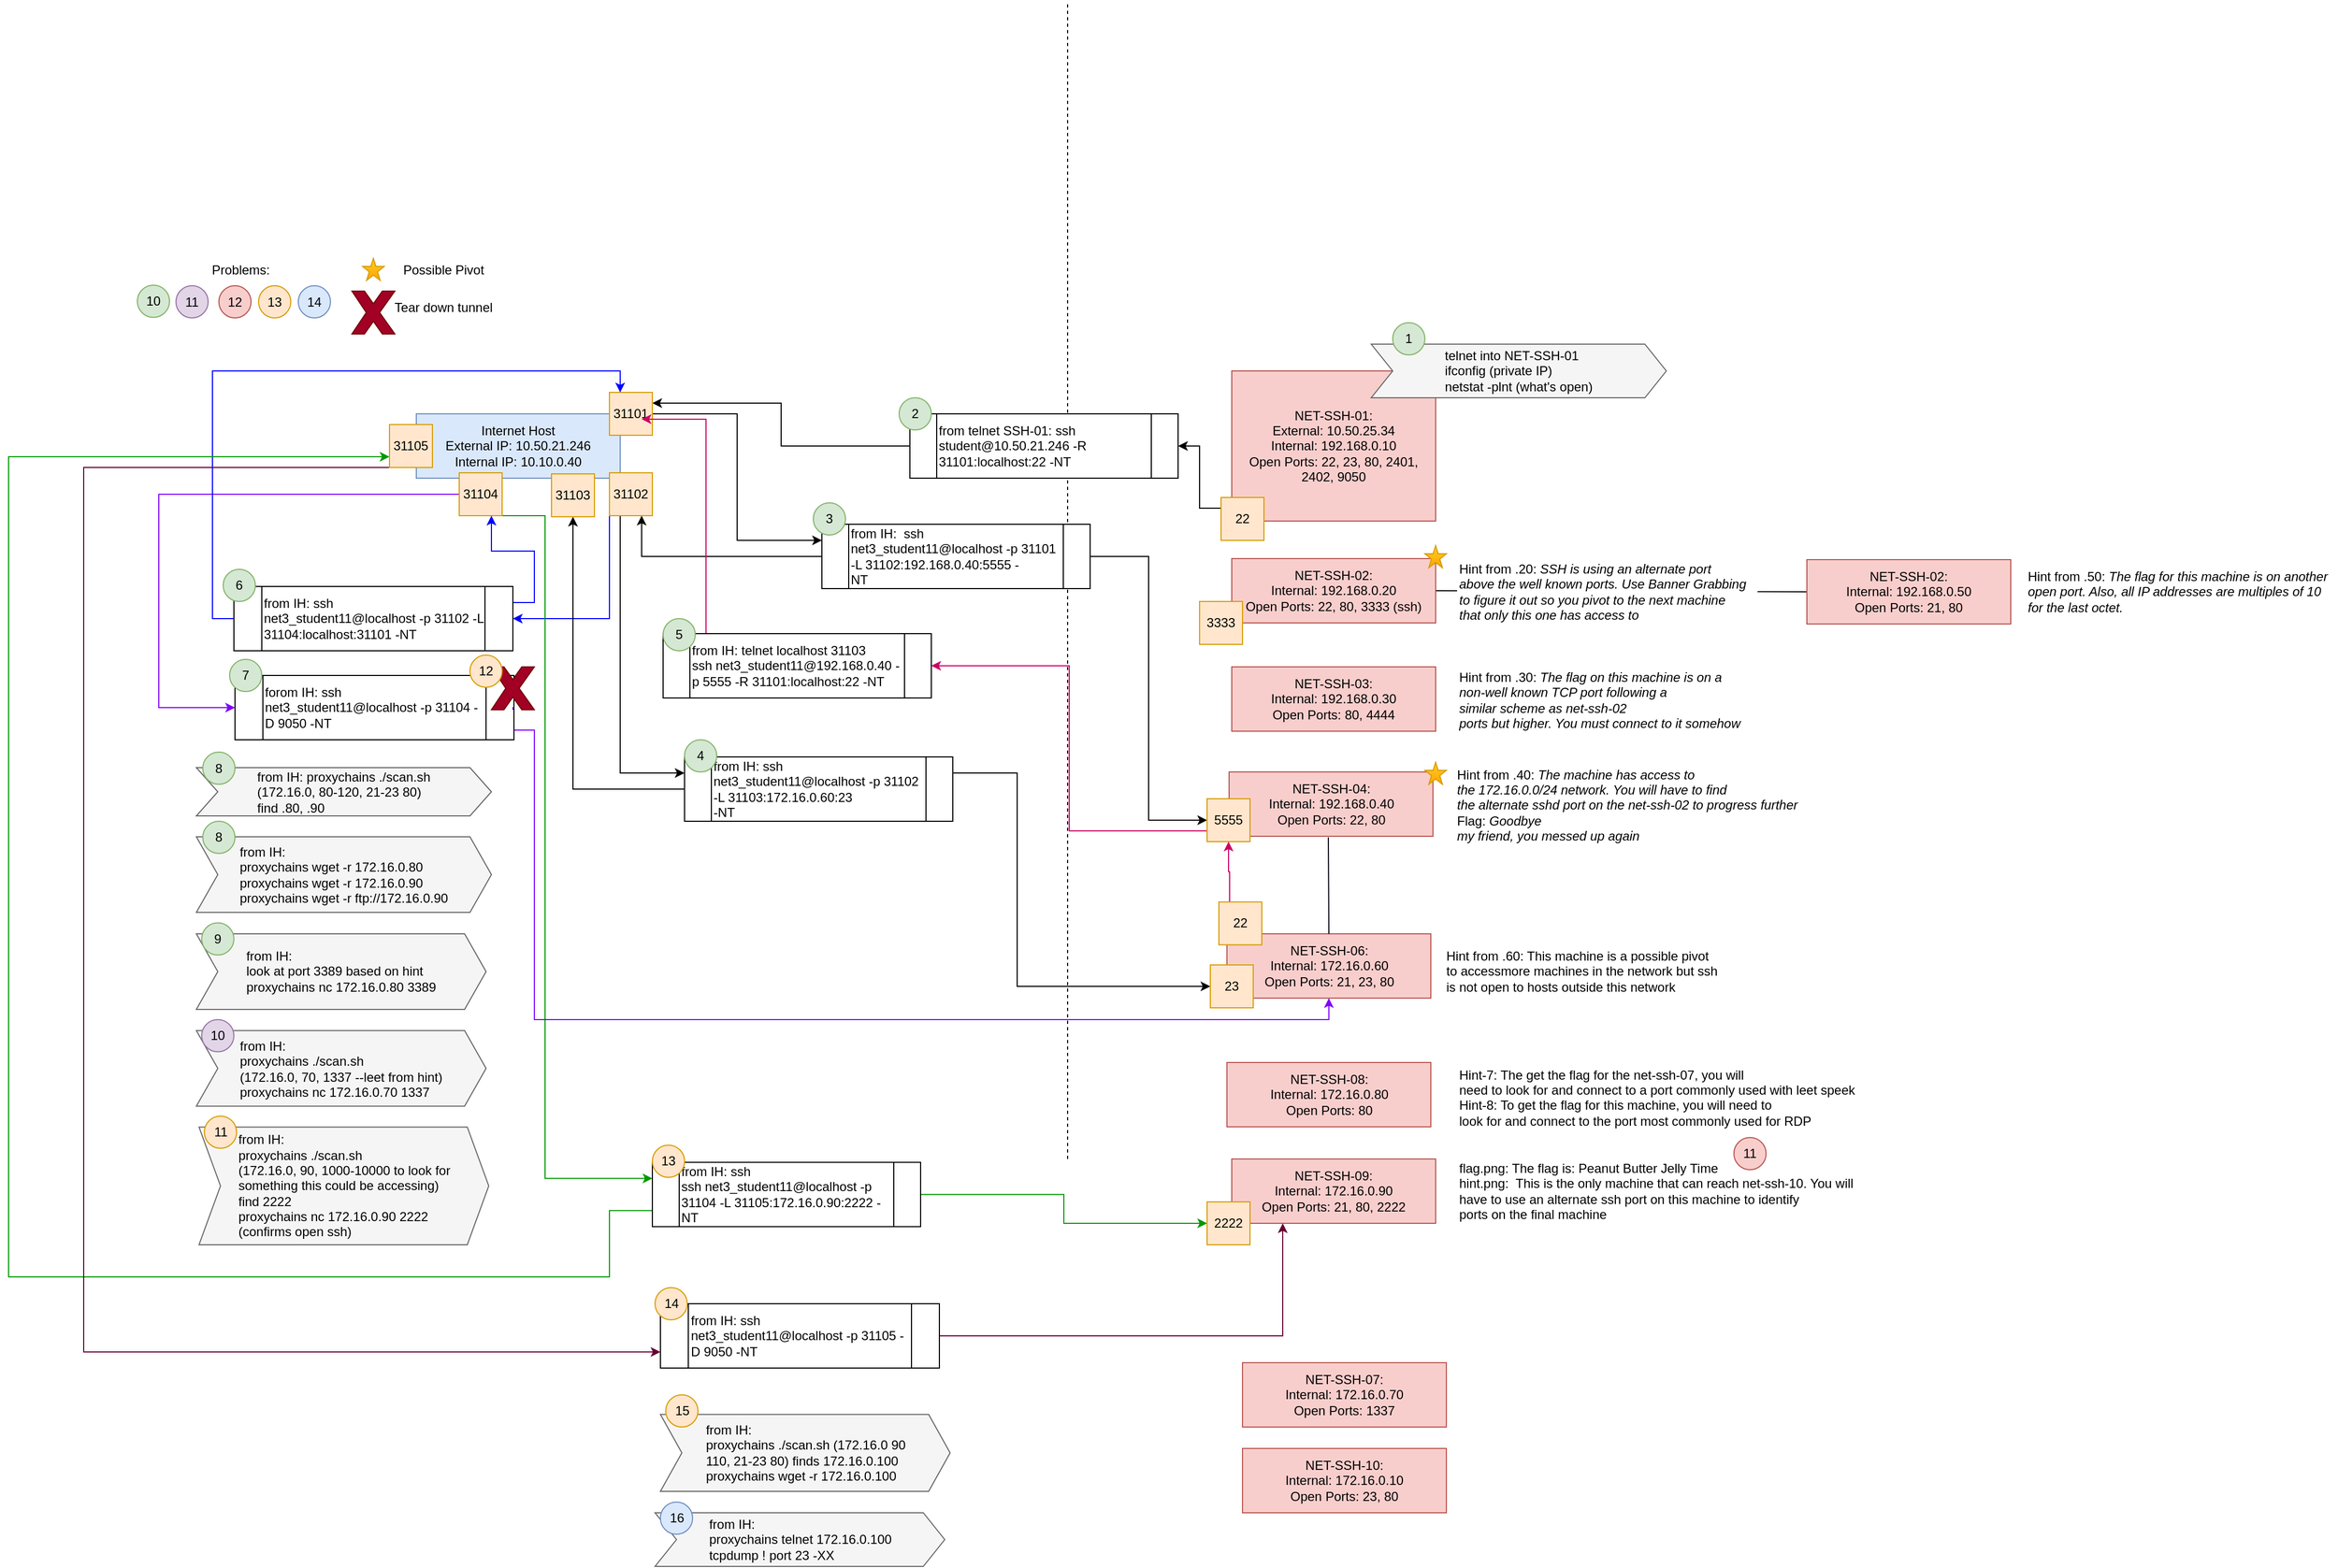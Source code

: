<mxfile version="16.5.6" type="github">
  <diagram id="JSSCa7bkJR9PmikTlj4o" name="Page-1">
    <mxGraphModel dx="2347" dy="1815" grid="1" gridSize="10" guides="1" tooltips="1" connect="1" arrows="1" fold="1" page="1" pageScale="1" pageWidth="850" pageHeight="1100" math="0" shadow="0">
      <root>
        <mxCell id="0" />
        <mxCell id="1" parent="0" />
        <mxCell id="V4ygMix9neK_rHeA2cn2-54" value="" style="endArrow=none;dashed=1;html=1;rounded=0;fontColor=#000000;startArrow=none;" parent="1" edge="1">
          <mxGeometry width="50" height="50" relative="1" as="geometry">
            <mxPoint x="487" y="890" as="sourcePoint" />
            <mxPoint x="487" y="-190" as="targetPoint" />
          </mxGeometry>
        </mxCell>
        <mxCell id="V4ygMix9neK_rHeA2cn2-47" value="" style="endArrow=none;html=1;rounded=0;fontColor=#99FF99;exitX=1;exitY=0.5;exitDx=0;exitDy=0;entryX=0;entryY=0.5;entryDx=0;entryDy=0;" parent="1" source="duze3X__lLn2EJtRwXXi-15" target="V4ygMix9neK_rHeA2cn2-45" edge="1">
          <mxGeometry width="50" height="50" relative="1" as="geometry">
            <mxPoint x="820" y="520" as="sourcePoint" />
            <mxPoint x="1170" y="360" as="targetPoint" />
          </mxGeometry>
        </mxCell>
        <mxCell id="2QfLTyrHY2M2lkCo5Ux--1" value="Internet Host&lt;br&gt;External IP: 10.50.21.246&lt;br&gt;Internal IP: 10.10.0.40" style="rounded=0;whiteSpace=wrap;html=1;fillColor=#dae8fc;strokeColor=#6c8ebf;" parent="1" vertex="1">
          <mxGeometry x="-120" y="195" width="190" height="60" as="geometry" />
        </mxCell>
        <mxCell id="2QfLTyrHY2M2lkCo5Ux--8" value="NET-SSH-01:&lt;br&gt;External: 10.50.25.34&lt;br&gt;Internal:&amp;nbsp;192.168.0.10&lt;br&gt;Open Ports: 22, 23, 80, 2401, 2402, 9050" style="rounded=0;whiteSpace=wrap;html=1;fillColor=#f8cecc;strokeColor=#b85450;" parent="1" vertex="1">
          <mxGeometry x="640" y="155" width="190" height="140" as="geometry" />
        </mxCell>
        <mxCell id="duze3X__lLn2EJtRwXXi-10" style="edgeStyle=orthogonalEdgeStyle;rounded=0;orthogonalLoop=1;jettySize=auto;html=1;exitX=0;exitY=0.5;exitDx=0;exitDy=0;entryX=1;entryY=0.25;entryDx=0;entryDy=0;" parent="1" source="duze3X__lLn2EJtRwXXi-2" target="duze3X__lLn2EJtRwXXi-9" edge="1">
          <mxGeometry relative="1" as="geometry" />
        </mxCell>
        <mxCell id="duze3X__lLn2EJtRwXXi-2" value="from telnet SSH-01: ssh student@10.50.21.246 -R 31101:localhost:22 -NT" style="shape=process;whiteSpace=wrap;html=1;backgroundOutline=1;align=left;" parent="1" vertex="1">
          <mxGeometry x="340" y="195" width="250" height="60" as="geometry" />
        </mxCell>
        <mxCell id="duze3X__lLn2EJtRwXXi-6" style="edgeStyle=orthogonalEdgeStyle;rounded=0;orthogonalLoop=1;jettySize=auto;html=1;exitX=0;exitY=0.25;exitDx=0;exitDy=0;entryX=1;entryY=0.5;entryDx=0;entryDy=0;" parent="1" source="duze3X__lLn2EJtRwXXi-5" target="duze3X__lLn2EJtRwXXi-2" edge="1">
          <mxGeometry relative="1" as="geometry" />
        </mxCell>
        <mxCell id="duze3X__lLn2EJtRwXXi-5" value="22" style="whiteSpace=wrap;html=1;aspect=fixed;fillColor=#ffe6cc;strokeColor=#d79b00;" parent="1" vertex="1">
          <mxGeometry x="630" y="273" width="40" height="40" as="geometry" />
        </mxCell>
        <mxCell id="V4ygMix9neK_rHeA2cn2-27" style="edgeStyle=orthogonalEdgeStyle;rounded=0;orthogonalLoop=1;jettySize=auto;html=1;exitX=1;exitY=0.5;exitDx=0;exitDy=0;entryX=0;entryY=0.25;entryDx=0;entryDy=0;" parent="1" source="duze3X__lLn2EJtRwXXi-9" target="V4ygMix9neK_rHeA2cn2-17" edge="1">
          <mxGeometry relative="1" as="geometry" />
        </mxCell>
        <mxCell id="duze3X__lLn2EJtRwXXi-9" value="31101" style="whiteSpace=wrap;html=1;aspect=fixed;fillColor=#ffe6cc;strokeColor=#d79b00;" parent="1" vertex="1">
          <mxGeometry x="60" y="175" width="40" height="40" as="geometry" />
        </mxCell>
        <mxCell id="duze3X__lLn2EJtRwXXi-15" value="NET-SSH-02:&lt;br&gt;Internal:&amp;nbsp;192.168.0.20&lt;br&gt;Open Ports: 22, 80, 3333 (ssh)" style="rounded=0;whiteSpace=wrap;html=1;fillColor=#f8cecc;strokeColor=#b85450;" parent="1" vertex="1">
          <mxGeometry x="640" y="330" width="190" height="60" as="geometry" />
        </mxCell>
        <mxCell id="duze3X__lLn2EJtRwXXi-16" value="NET-SSH-03:&lt;br&gt;Internal:&amp;nbsp;192.168.0.30&lt;br&gt;Open Ports: 80, 4444" style="rounded=0;whiteSpace=wrap;html=1;fillColor=#f8cecc;strokeColor=#b85450;" parent="1" vertex="1">
          <mxGeometry x="640" y="431" width="190" height="60" as="geometry" />
        </mxCell>
        <mxCell id="duze3X__lLn2EJtRwXXi-17" value="NET-SSH-04:&lt;br&gt;Internal:&amp;nbsp;192.168.0.40&lt;br&gt;Open Ports: 22, 80" style="rounded=0;whiteSpace=wrap;html=1;fillColor=#f8cecc;strokeColor=#b85450;" parent="1" vertex="1">
          <mxGeometry x="637.5" y="529" width="190" height="60" as="geometry" />
        </mxCell>
        <mxCell id="mYg_Y59IcBYT0eOCHOQk-1" value="&lt;div style=&quot;text-align: left&quot;&gt;&lt;span style=&quot;color: rgb(0 , 0 , 0)&quot;&gt;telnet into NET-SSH-01&amp;nbsp;&lt;/span&gt;&lt;/div&gt;&lt;div style=&quot;text-align: left&quot;&gt;&lt;span style=&quot;color: rgb(0 , 0 , 0)&quot;&gt;ifconfig (private IP)&lt;/span&gt;&lt;/div&gt;&lt;div style=&quot;text-align: left&quot;&gt;&lt;span style=&quot;color: rgb(0 , 0 , 0)&quot;&gt;netstat -plnt (what&#39;s open)&lt;/span&gt;&lt;/div&gt;" style="shape=step;perimeter=stepPerimeter;whiteSpace=wrap;html=1;fixedSize=1;align=center;fillColor=#f5f5f5;fontColor=#333333;strokeColor=#666666;" parent="1" vertex="1">
          <mxGeometry x="770" y="130" width="275" height="50" as="geometry" />
        </mxCell>
        <mxCell id="duze3X__lLn2EJtRwXXi-3" value="1" style="ellipse;whiteSpace=wrap;html=1;aspect=fixed;fillColor=#d5e8d4;strokeColor=#82b366;" parent="1" vertex="1">
          <mxGeometry x="790" y="110" width="30" height="30" as="geometry" />
        </mxCell>
        <mxCell id="duze3X__lLn2EJtRwXXi-19" value="2" style="ellipse;whiteSpace=wrap;html=1;aspect=fixed;fillColor=#d5e8d4;strokeColor=#82b366;" parent="1" vertex="1">
          <mxGeometry x="330" y="180" width="30" height="30" as="geometry" />
        </mxCell>
        <mxCell id="duze3X__lLn2EJtRwXXi-23" value="Problems:" style="text;html=1;align=center;verticalAlign=middle;resizable=0;points=[];autosize=1;strokeColor=none;fillColor=none;" parent="1" vertex="1">
          <mxGeometry x="-319" y="51" width="70" height="20" as="geometry" />
        </mxCell>
        <mxCell id="duze3X__lLn2EJtRwXXi-24" value="Hint from .20:&amp;nbsp;&lt;i&gt;&lt;span style=&quot;font-size: 9pt ; line-height: 107%&quot;&gt;SSH is using an alternate port &lt;br&gt;above the well known ports. Use Banner Grabbing &lt;br&gt;to figure it out so you pivot to the next machine &lt;br&gt;that only this one has access to&lt;/span&gt;&lt;/i&gt;" style="text;html=1;align=left;verticalAlign=middle;resizable=0;points=[];autosize=1;strokeColor=none;fillColor=#FFFFFF;" parent="1" vertex="1">
          <mxGeometry x="850" y="331" width="280" height="60" as="geometry" />
        </mxCell>
        <mxCell id="duze3X__lLn2EJtRwXXi-25" value="Hint from .30: &lt;i&gt;The flag on this machine is on a &lt;br&gt;non-well known TCP port following a &lt;br&gt;similar scheme as net-ssh-02 &lt;br&gt;ports but higher. You must connect to it somehow&amp;nbsp;&lt;/i&gt;&amp;nbsp;" style="text;html=1;align=left;verticalAlign=middle;resizable=0;points=[];autosize=1;strokeColor=none;fillColor=none;" parent="1" vertex="1">
          <mxGeometry x="850" y="432" width="280" height="60" as="geometry" />
        </mxCell>
        <mxCell id="duze3X__lLn2EJtRwXXi-27" value="&lt;div&gt;Hint from .40: &lt;i&gt;The machine has access to&amp;nbsp;&lt;/i&gt;&lt;/div&gt;&lt;div&gt;&lt;i&gt;the 172.16.0.0/24 network. You will have to find&amp;nbsp;&lt;/i&gt;&lt;/div&gt;&lt;div&gt;&lt;i&gt;the alternate sshd port on the net-ssh-02 to progress further&lt;/i&gt;&lt;/div&gt;&lt;div&gt;Flag: &lt;i&gt;Goodbye&lt;/i&gt;&lt;/div&gt;&lt;div&gt;&lt;i&gt;my friend, you messed up again&lt;/i&gt;&lt;/div&gt;" style="text;html=1;align=left;verticalAlign=middle;resizable=0;points=[];autosize=1;strokeColor=none;fillColor=none;" parent="1" vertex="1">
          <mxGeometry x="847.5" y="520" width="330" height="80" as="geometry" />
        </mxCell>
        <mxCell id="V4ygMix9neK_rHeA2cn2-22" style="edgeStyle=orthogonalEdgeStyle;rounded=0;orthogonalLoop=1;jettySize=auto;html=1;exitX=1;exitY=0.5;exitDx=0;exitDy=0;entryX=0;entryY=0.5;entryDx=0;entryDy=0;" parent="1" source="V4ygMix9neK_rHeA2cn2-17" target="WIV3rkEMDpp98gtpgbOe-2" edge="1">
          <mxGeometry relative="1" as="geometry" />
        </mxCell>
        <mxCell id="V4ygMix9neK_rHeA2cn2-28" style="edgeStyle=orthogonalEdgeStyle;rounded=0;orthogonalLoop=1;jettySize=auto;html=1;exitX=0;exitY=0.5;exitDx=0;exitDy=0;entryX=0.75;entryY=1;entryDx=0;entryDy=0;" parent="1" source="V4ygMix9neK_rHeA2cn2-17" target="V4ygMix9neK_rHeA2cn2-29" edge="1">
          <mxGeometry relative="1" as="geometry">
            <mxPoint x="40" y="280" as="targetPoint" />
          </mxGeometry>
        </mxCell>
        <mxCell id="V4ygMix9neK_rHeA2cn2-17" value="from IH:&amp;nbsp;&lt;span&gt;&amp;nbsp;ssh net3_student11@localhost -p 31101 -L 31102:192.168.0.40:5555 -&lt;/span&gt;&lt;div&gt;NT&lt;/div&gt;" style="shape=process;whiteSpace=wrap;html=1;backgroundOutline=1;align=left;" parent="1" vertex="1">
          <mxGeometry x="258" y="298" width="250" height="60" as="geometry" />
        </mxCell>
        <mxCell id="V4ygMix9neK_rHeA2cn2-21" value="3333" style="whiteSpace=wrap;html=1;aspect=fixed;fillColor=#ffe6cc;strokeColor=#d79b00;" parent="1" vertex="1">
          <mxGeometry x="610" y="370" width="40" height="40" as="geometry" />
        </mxCell>
        <mxCell id="WIV3rkEMDpp98gtpgbOe-25" style="edgeStyle=orthogonalEdgeStyle;rounded=0;orthogonalLoop=1;jettySize=auto;html=1;exitX=0.25;exitY=1;exitDx=0;exitDy=0;entryX=0;entryY=0.25;entryDx=0;entryDy=0;" parent="1" source="V4ygMix9neK_rHeA2cn2-29" target="WIV3rkEMDpp98gtpgbOe-23" edge="1">
          <mxGeometry relative="1" as="geometry" />
        </mxCell>
        <mxCell id="rbnCeYtW4sFdPo3E8ZL8-12" style="edgeStyle=orthogonalEdgeStyle;rounded=0;orthogonalLoop=1;jettySize=auto;html=1;exitX=0;exitY=1;exitDx=0;exitDy=0;entryX=1;entryY=0.5;entryDx=0;entryDy=0;strokeColor=#0000FF;" edge="1" parent="1" source="V4ygMix9neK_rHeA2cn2-29" target="WIV3rkEMDpp98gtpgbOe-40">
          <mxGeometry relative="1" as="geometry" />
        </mxCell>
        <mxCell id="V4ygMix9neK_rHeA2cn2-29" value="31102" style="whiteSpace=wrap;html=1;aspect=fixed;fillColor=#ffe6cc;strokeColor=#d79b00;" parent="1" vertex="1">
          <mxGeometry x="60" y="250" width="40" height="40" as="geometry" />
        </mxCell>
        <mxCell id="V4ygMix9neK_rHeA2cn2-40" value="10" style="ellipse;whiteSpace=wrap;html=1;aspect=fixed;fillColor=#d5e8d4;strokeColor=#82b366;" parent="1" vertex="1">
          <mxGeometry x="-380" y="75" width="30" height="30" as="geometry" />
        </mxCell>
        <mxCell id="V4ygMix9neK_rHeA2cn2-45" value="NET-SSH-02:&lt;br&gt;Internal:&amp;nbsp;192.168.0.50&lt;br&gt;Open Ports: 21, 80" style="rounded=0;whiteSpace=wrap;html=1;fillColor=#f8cecc;strokeColor=#b85450;" parent="1" vertex="1">
          <mxGeometry x="1176" y="331" width="190" height="60" as="geometry" />
        </mxCell>
        <mxCell id="V4ygMix9neK_rHeA2cn2-46" value="Hint from .50: &lt;i&gt;The flag for this machine is on another&lt;br&gt;open port. Also, all IP addresses are multiples of 10&lt;br&gt;for the last octet.&lt;br&gt;&lt;/i&gt;" style="text;html=1;align=left;verticalAlign=middle;resizable=0;points=[];autosize=1;strokeColor=none;fillColor=none;" parent="1" vertex="1">
          <mxGeometry x="1380" y="336" width="290" height="50" as="geometry" />
        </mxCell>
        <mxCell id="V4ygMix9neK_rHeA2cn2-48" value="" style="verticalLabelPosition=bottom;verticalAlign=top;html=1;shape=mxgraph.basic.star;strokeColor=#d79b00;fillColor=#ffcd28;gradientColor=#ffa500;" parent="1" vertex="1">
          <mxGeometry x="820" y="318" width="20" height="20.5" as="geometry" />
        </mxCell>
        <mxCell id="V4ygMix9neK_rHeA2cn2-50" value="" style="verticalLabelPosition=bottom;verticalAlign=top;html=1;shape=mxgraph.basic.star;strokeColor=#d79b00;fillColor=#ffcd28;gradientColor=#ffa500;" parent="1" vertex="1">
          <mxGeometry x="-170" y="50" width="20" height="20.5" as="geometry" />
        </mxCell>
        <mxCell id="V4ygMix9neK_rHeA2cn2-51" value="Possible Pivot" style="text;html=1;align=center;verticalAlign=middle;resizable=0;points=[];autosize=1;strokeColor=none;fillColor=none;fontColor=#000000;" parent="1" vertex="1">
          <mxGeometry x="-140" y="50.5" width="90" height="20" as="geometry" />
        </mxCell>
        <mxCell id="V4ygMix9neK_rHeA2cn2-52" value="" style="verticalLabelPosition=bottom;verticalAlign=top;html=1;shape=mxgraph.basic.x;fillColor=#a20025;fontColor=#ffffff;strokeColor=#6F0000;" parent="1" vertex="1">
          <mxGeometry x="-180" y="80.5" width="40" height="40" as="geometry" />
        </mxCell>
        <mxCell id="V4ygMix9neK_rHeA2cn2-53" value="Tear down tunnel" style="text;html=1;align=center;verticalAlign=middle;resizable=0;points=[];autosize=1;strokeColor=none;fillColor=none;fontColor=#000000;" parent="1" vertex="1">
          <mxGeometry x="-150" y="85.5" width="110" height="20" as="geometry" />
        </mxCell>
        <mxCell id="WIV3rkEMDpp98gtpgbOe-1" value="3" style="ellipse;whiteSpace=wrap;html=1;aspect=fixed;fillColor=#d5e8d4;strokeColor=#82b366;" parent="1" vertex="1">
          <mxGeometry x="250" y="278" width="30" height="30" as="geometry" />
        </mxCell>
        <mxCell id="WIV3rkEMDpp98gtpgbOe-38" style="edgeStyle=orthogonalEdgeStyle;rounded=0;orthogonalLoop=1;jettySize=auto;html=1;exitX=0;exitY=0.75;exitDx=0;exitDy=0;entryX=1;entryY=0.5;entryDx=0;entryDy=0;strokeColor=#CC0066;" parent="1" source="WIV3rkEMDpp98gtpgbOe-2" target="WIV3rkEMDpp98gtpgbOe-30" edge="1">
          <mxGeometry relative="1" as="geometry" />
        </mxCell>
        <mxCell id="WIV3rkEMDpp98gtpgbOe-2" value="5555" style="whiteSpace=wrap;html=1;aspect=fixed;fillColor=#ffe6cc;strokeColor=#d79b00;" parent="1" vertex="1">
          <mxGeometry x="617" y="554" width="40" height="40" as="geometry" />
        </mxCell>
        <mxCell id="WIV3rkEMDpp98gtpgbOe-3" value="" style="verticalLabelPosition=bottom;verticalAlign=top;html=1;shape=mxgraph.basic.star;strokeColor=#d79b00;fillColor=#ffcd28;gradientColor=#ffa500;" parent="1" vertex="1">
          <mxGeometry x="820" y="520" width="20" height="20.5" as="geometry" />
        </mxCell>
        <mxCell id="WIV3rkEMDpp98gtpgbOe-5" value="NET-SSH-06:&lt;br&gt;Internal:&amp;nbsp;172.16.0.60&lt;br&gt;Open Ports: 21, 23, 80" style="rounded=0;whiteSpace=wrap;html=1;fillColor=#f8cecc;strokeColor=#b85450;" parent="1" vertex="1">
          <mxGeometry x="635.5" y="680" width="190" height="60" as="geometry" />
        </mxCell>
        <mxCell id="WIV3rkEMDpp98gtpgbOe-19" value="Hint from .60: This machine is a possible pivot &lt;br&gt;to accessmore machines in the network but ssh &lt;br&gt;is not open to hosts outside this network" style="text;html=1;align=left;verticalAlign=middle;resizable=0;points=[];autosize=1;strokeColor=none;fillColor=none;" parent="1" vertex="1">
          <mxGeometry x="838" y="690.25" width="270" height="50" as="geometry" />
        </mxCell>
        <mxCell id="WIV3rkEMDpp98gtpgbOe-26" style="edgeStyle=orthogonalEdgeStyle;rounded=0;orthogonalLoop=1;jettySize=auto;html=1;exitX=1;exitY=0.25;exitDx=0;exitDy=0;entryX=0;entryY=0.5;entryDx=0;entryDy=0;" parent="1" source="WIV3rkEMDpp98gtpgbOe-23" target="WIV3rkEMDpp98gtpgbOe-27" edge="1">
          <mxGeometry relative="1" as="geometry">
            <mxPoint x="1210" y="620" as="targetPoint" />
            <Array as="points">
              <mxPoint x="440" y="530" />
              <mxPoint x="440" y="729" />
            </Array>
          </mxGeometry>
        </mxCell>
        <mxCell id="WIV3rkEMDpp98gtpgbOe-28" style="edgeStyle=orthogonalEdgeStyle;rounded=0;orthogonalLoop=1;jettySize=auto;html=1;exitX=0;exitY=0.5;exitDx=0;exitDy=0;" parent="1" source="WIV3rkEMDpp98gtpgbOe-23" target="WIV3rkEMDpp98gtpgbOe-24" edge="1">
          <mxGeometry relative="1" as="geometry" />
        </mxCell>
        <mxCell id="WIV3rkEMDpp98gtpgbOe-23" value="&lt;div&gt;from IH: ssh net3_student11@localhost -p 31102 -L 31103:172.16.0.60:23&lt;/div&gt;&lt;div&gt;-NT&lt;/div&gt;" style="shape=process;whiteSpace=wrap;html=1;backgroundOutline=1;align=left;" parent="1" vertex="1">
          <mxGeometry x="130" y="515" width="250" height="60" as="geometry" />
        </mxCell>
        <mxCell id="WIV3rkEMDpp98gtpgbOe-24" value="31103" style="whiteSpace=wrap;html=1;aspect=fixed;fillColor=#ffe6cc;strokeColor=#d79b00;" parent="1" vertex="1">
          <mxGeometry x="6" y="251" width="40" height="40" as="geometry" />
        </mxCell>
        <mxCell id="WIV3rkEMDpp98gtpgbOe-27" value="23" style="whiteSpace=wrap;html=1;aspect=fixed;fillColor=#ffe6cc;strokeColor=#d79b00;" parent="1" vertex="1">
          <mxGeometry x="620" y="709" width="40" height="40" as="geometry" />
        </mxCell>
        <mxCell id="WIV3rkEMDpp98gtpgbOe-33" style="edgeStyle=orthogonalEdgeStyle;rounded=0;orthogonalLoop=1;jettySize=auto;html=1;exitX=0.25;exitY=0;exitDx=0;exitDy=0;strokeColor=#CC0066;" parent="1" source="WIV3rkEMDpp98gtpgbOe-30" edge="1">
          <mxGeometry relative="1" as="geometry">
            <Array as="points">
              <mxPoint x="150" y="400" />
              <mxPoint x="150" y="200" />
            </Array>
            <mxPoint x="90" y="200" as="targetPoint" />
          </mxGeometry>
        </mxCell>
        <mxCell id="WIV3rkEMDpp98gtpgbOe-30" value="from IH: telnet localhost 31103&lt;br&gt;ssh net3_student11@192.168.0.40 -p 5555 -R 31101:localhost:22 -NT" style="shape=process;whiteSpace=wrap;html=1;backgroundOutline=1;align=left;" parent="1" vertex="1">
          <mxGeometry x="110" y="400" width="250" height="60" as="geometry" />
        </mxCell>
        <mxCell id="WIV3rkEMDpp98gtpgbOe-37" style="edgeStyle=orthogonalEdgeStyle;rounded=0;orthogonalLoop=1;jettySize=auto;html=1;exitX=0.25;exitY=0;exitDx=0;exitDy=0;entryX=0.5;entryY=1;entryDx=0;entryDy=0;strokeColor=#CC0066;" parent="1" source="WIV3rkEMDpp98gtpgbOe-36" target="WIV3rkEMDpp98gtpgbOe-2" edge="1">
          <mxGeometry relative="1" as="geometry" />
        </mxCell>
        <mxCell id="WIV3rkEMDpp98gtpgbOe-36" value="22" style="whiteSpace=wrap;html=1;aspect=fixed;fillColor=#ffe6cc;strokeColor=#d79b00;" parent="1" vertex="1">
          <mxGeometry x="628" y="650.25" width="40" height="40" as="geometry" />
        </mxCell>
        <mxCell id="rbnCeYtW4sFdPo3E8ZL8-45" style="edgeStyle=orthogonalEdgeStyle;rounded=0;orthogonalLoop=1;jettySize=auto;html=1;exitX=1;exitY=1;exitDx=0;exitDy=0;entryX=0;entryY=0.25;entryDx=0;entryDy=0;strokeColor=#009900;" edge="1" parent="1" source="WIV3rkEMDpp98gtpgbOe-39" target="rbnCeYtW4sFdPo3E8ZL8-42">
          <mxGeometry relative="1" as="geometry">
            <Array as="points">
              <mxPoint y="290" />
              <mxPoint y="908" />
            </Array>
          </mxGeometry>
        </mxCell>
        <mxCell id="rbnCeYtW4sFdPo3E8ZL8-53" style="edgeStyle=orthogonalEdgeStyle;rounded=0;orthogonalLoop=1;jettySize=auto;html=1;exitX=0;exitY=0.5;exitDx=0;exitDy=0;entryX=0;entryY=0.5;entryDx=0;entryDy=0;strokeColor=#7F00FF;" edge="1" parent="1" source="WIV3rkEMDpp98gtpgbOe-39" target="rbnCeYtW4sFdPo3E8ZL8-14">
          <mxGeometry relative="1" as="geometry">
            <Array as="points">
              <mxPoint x="-360" y="270" />
              <mxPoint x="-360" y="469" />
            </Array>
          </mxGeometry>
        </mxCell>
        <mxCell id="WIV3rkEMDpp98gtpgbOe-39" value="31104" style="whiteSpace=wrap;html=1;aspect=fixed;fillColor=#ffe6cc;strokeColor=#d79b00;" parent="1" vertex="1">
          <mxGeometry x="-80" y="250" width="40" height="40" as="geometry" />
        </mxCell>
        <mxCell id="rbnCeYtW4sFdPo3E8ZL8-11" style="edgeStyle=orthogonalEdgeStyle;rounded=0;orthogonalLoop=1;jettySize=auto;html=1;exitX=1;exitY=0.25;exitDx=0;exitDy=0;entryX=0.75;entryY=1;entryDx=0;entryDy=0;strokeColor=#0000FF;" edge="1" parent="1" source="WIV3rkEMDpp98gtpgbOe-40" target="WIV3rkEMDpp98gtpgbOe-39">
          <mxGeometry relative="1" as="geometry" />
        </mxCell>
        <mxCell id="rbnCeYtW4sFdPo3E8ZL8-13" style="edgeStyle=orthogonalEdgeStyle;rounded=0;orthogonalLoop=1;jettySize=auto;html=1;exitX=0;exitY=0.5;exitDx=0;exitDy=0;entryX=0.25;entryY=0;entryDx=0;entryDy=0;strokeColor=#0000FF;" edge="1" parent="1" source="WIV3rkEMDpp98gtpgbOe-40" target="duze3X__lLn2EJtRwXXi-9">
          <mxGeometry relative="1" as="geometry" />
        </mxCell>
        <mxCell id="WIV3rkEMDpp98gtpgbOe-40" value="from IH: ssh net3_student11@localhost -p 31102 -L 31104:localhost:31101 -NT" style="shape=process;whiteSpace=wrap;html=1;backgroundOutline=1;align=left;" parent="1" vertex="1">
          <mxGeometry x="-290" y="356" width="260" height="60" as="geometry" />
        </mxCell>
        <mxCell id="rbnCeYtW4sFdPo3E8ZL8-1" value="5" style="ellipse;whiteSpace=wrap;html=1;aspect=fixed;fillColor=#d5e8d4;strokeColor=#82b366;" vertex="1" parent="1">
          <mxGeometry x="110" y="386" width="30" height="30" as="geometry" />
        </mxCell>
        <mxCell id="rbnCeYtW4sFdPo3E8ZL8-4" value="" style="endArrow=none;html=1;rounded=0;strokeColor=#00000D;exitX=0.5;exitY=0;exitDx=0;exitDy=0;" edge="1" parent="1" source="WIV3rkEMDpp98gtpgbOe-5">
          <mxGeometry width="50" height="50" relative="1" as="geometry">
            <mxPoint x="390" y="560" as="sourcePoint" />
            <mxPoint x="730" y="590" as="targetPoint" />
          </mxGeometry>
        </mxCell>
        <mxCell id="rbnCeYtW4sFdPo3E8ZL8-7" value="4" style="ellipse;whiteSpace=wrap;html=1;aspect=fixed;fillColor=#d5e8d4;strokeColor=#82b366;" vertex="1" parent="1">
          <mxGeometry x="130" y="499" width="30" height="30" as="geometry" />
        </mxCell>
        <mxCell id="rbnCeYtW4sFdPo3E8ZL8-17" style="edgeStyle=orthogonalEdgeStyle;rounded=0;orthogonalLoop=1;jettySize=auto;html=1;entryX=0.5;entryY=1;entryDx=0;entryDy=0;strokeColor=#7F00FF;startArrow=none;exitX=1;exitY=0.75;exitDx=0;exitDy=0;" edge="1" parent="1" source="rbnCeYtW4sFdPo3E8ZL8-14" target="WIV3rkEMDpp98gtpgbOe-5">
          <mxGeometry relative="1" as="geometry">
            <mxPoint x="-30" y="520" as="sourcePoint" />
            <Array as="points">
              <mxPoint x="-29" y="490" />
              <mxPoint x="-10" y="490" />
              <mxPoint x="-10" y="760" />
              <mxPoint x="731" y="760" />
            </Array>
          </mxGeometry>
        </mxCell>
        <mxCell id="rbnCeYtW4sFdPo3E8ZL8-14" value="forom IH: ssh net3_student11@localhost -p 31104 -D 9050 -NT" style="shape=process;whiteSpace=wrap;html=1;backgroundOutline=1;align=left;" vertex="1" parent="1">
          <mxGeometry x="-289" y="439" width="260" height="60" as="geometry" />
        </mxCell>
        <mxCell id="rbnCeYtW4sFdPo3E8ZL8-15" value="6" style="ellipse;whiteSpace=wrap;html=1;aspect=fixed;fillColor=#d5e8d4;strokeColor=#82b366;" vertex="1" parent="1">
          <mxGeometry x="-300" y="340" width="30" height="30" as="geometry" />
        </mxCell>
        <mxCell id="rbnCeYtW4sFdPo3E8ZL8-18" value="7" style="ellipse;whiteSpace=wrap;html=1;aspect=fixed;fillColor=#d5e8d4;strokeColor=#82b366;" vertex="1" parent="1">
          <mxGeometry x="-294" y="424" width="30" height="30" as="geometry" />
        </mxCell>
        <mxCell id="rbnCeYtW4sFdPo3E8ZL8-19" value="&lt;div style=&quot;text-align: left&quot;&gt;&lt;font color=&quot;#000000&quot;&gt;from IH: proxychains ./scan.sh&lt;/font&gt;&lt;/div&gt;&lt;div style=&quot;text-align: left&quot;&gt;&lt;font color=&quot;#000000&quot;&gt;(172.16.0, 80-120, 21-23 80)&lt;/font&gt;&lt;/div&gt;&lt;div style=&quot;text-align: left&quot;&gt;&lt;font color=&quot;#000000&quot;&gt;find .80, .90&lt;/font&gt;&lt;/div&gt;" style="shape=step;perimeter=stepPerimeter;whiteSpace=wrap;html=1;fixedSize=1;align=center;fillColor=#f5f5f5;fontColor=#333333;strokeColor=#666666;" vertex="1" parent="1">
          <mxGeometry x="-325" y="525" width="275" height="45" as="geometry" />
        </mxCell>
        <mxCell id="rbnCeYtW4sFdPo3E8ZL8-20" value="8" style="ellipse;whiteSpace=wrap;html=1;aspect=fixed;fillColor=#d5e8d4;strokeColor=#82b366;" vertex="1" parent="1">
          <mxGeometry x="-319" y="510.5" width="30" height="30" as="geometry" />
        </mxCell>
        <mxCell id="rbnCeYtW4sFdPo3E8ZL8-21" value="NET-SSH-08:&lt;br&gt;Internal:&amp;nbsp;172.16.0.80&lt;br&gt;Open Ports: 80" style="rounded=0;whiteSpace=wrap;html=1;fillColor=#f8cecc;strokeColor=#b85450;" vertex="1" parent="1">
          <mxGeometry x="635.5" y="800" width="190" height="60" as="geometry" />
        </mxCell>
        <mxCell id="rbnCeYtW4sFdPo3E8ZL8-22" value="NET-SSH-09:&lt;br&gt;Internal:&amp;nbsp;172.16.0.90&lt;br&gt;Open Ports: 21, 80, 2222" style="rounded=0;whiteSpace=wrap;html=1;fillColor=#f8cecc;strokeColor=#b85450;" vertex="1" parent="1">
          <mxGeometry x="640" y="890" width="190" height="60" as="geometry" />
        </mxCell>
        <mxCell id="rbnCeYtW4sFdPo3E8ZL8-23" value="&lt;div style=&quot;text-align: left&quot;&gt;&lt;font color=&quot;#000000&quot;&gt;from IH:&amp;nbsp;&lt;/font&gt;&lt;/div&gt;&lt;div style=&quot;text-align: left&quot;&gt;&lt;font color=&quot;#000000&quot;&gt;proxychains wget -r 172.16.0.80&lt;/font&gt;&lt;/div&gt;&lt;div style=&quot;text-align: left&quot;&gt;&lt;span style=&quot;color: rgb(0 , 0 , 0)&quot;&gt;proxychains wget -r 172.16.0.90&lt;/span&gt;&lt;font color=&quot;#000000&quot;&gt;&lt;br&gt;&lt;/font&gt;&lt;/div&gt;&lt;div style=&quot;text-align: left&quot;&gt;&lt;span style=&quot;color: rgb(0 , 0 , 0)&quot;&gt;proxychains wget -r ftp://172.16.0.90&lt;/span&gt;&lt;span style=&quot;color: rgb(0 , 0 , 0)&quot;&gt;&lt;br&gt;&lt;/span&gt;&lt;/div&gt;" style="shape=step;perimeter=stepPerimeter;whiteSpace=wrap;html=1;fixedSize=1;align=center;fillColor=#f5f5f5;fontColor=#333333;strokeColor=#666666;" vertex="1" parent="1">
          <mxGeometry x="-325" y="589.5" width="275" height="70.5" as="geometry" />
        </mxCell>
        <mxCell id="rbnCeYtW4sFdPo3E8ZL8-24" value="8" style="ellipse;whiteSpace=wrap;html=1;aspect=fixed;fillColor=#d5e8d4;strokeColor=#82b366;" vertex="1" parent="1">
          <mxGeometry x="-319" y="575" width="30" height="30" as="geometry" />
        </mxCell>
        <mxCell id="rbnCeYtW4sFdPo3E8ZL8-25" value="&lt;div&gt;Hint-7: The get the flag for the net-ssh-07, you will&amp;nbsp;&lt;/div&gt;&lt;div&gt;need to look for and connect to a port commonly used with leet speek&amp;nbsp;&amp;nbsp;&lt;/div&gt;&lt;div&gt;Hint-8: To get the flag for this machine, you will need to&amp;nbsp;&lt;/div&gt;&lt;div&gt;look for and connect to the port most commonly used for RDP&amp;nbsp;&lt;/div&gt;&lt;div&gt;&lt;br&gt;&lt;/div&gt;" style="text;html=1;align=left;verticalAlign=middle;resizable=0;points=[];autosize=1;strokeColor=none;fillColor=none;" vertex="1" parent="1">
          <mxGeometry x="850" y="800" width="390" height="80" as="geometry" />
        </mxCell>
        <mxCell id="rbnCeYtW4sFdPo3E8ZL8-26" value="&lt;div&gt;&lt;div&gt;flag.png: The flag is: Peanut Butter Jelly Time&amp;nbsp;&lt;/div&gt;&lt;div&gt;hint.png:&amp;nbsp; This is the only machine that can reach net-ssh-10. You will&amp;nbsp;&lt;/div&gt;&lt;div&gt;have to use an alternate ssh port on this machine to identify&amp;nbsp;&lt;/div&gt;&lt;div&gt;ports on the final machine&amp;nbsp;&lt;/div&gt;&lt;/div&gt;" style="text;html=1;align=left;verticalAlign=middle;resizable=0;points=[];autosize=1;strokeColor=none;fillColor=none;" vertex="1" parent="1">
          <mxGeometry x="850" y="890" width="390" height="60" as="geometry" />
        </mxCell>
        <mxCell id="rbnCeYtW4sFdPo3E8ZL8-27" value="&lt;div style=&quot;text-align: left&quot;&gt;&lt;font color=&quot;#000000&quot;&gt;from IH:&amp;nbsp;&lt;/font&gt;&lt;/div&gt;&lt;div style=&quot;text-align: left&quot;&gt;&lt;font color=&quot;#000000&quot;&gt;look at port 3389 based on hint&lt;/font&gt;&lt;/div&gt;&lt;div style=&quot;text-align: left&quot;&gt;&lt;font color=&quot;#000000&quot;&gt;proxychains nc 172.16.0.80 3389&lt;br&gt;&lt;/font&gt;&lt;/div&gt;" style="shape=step;perimeter=stepPerimeter;whiteSpace=wrap;html=1;fixedSize=1;align=center;fillColor=#f5f5f5;fontColor=#333333;strokeColor=#666666;" vertex="1" parent="1">
          <mxGeometry x="-325" y="680" width="270" height="70.5" as="geometry" />
        </mxCell>
        <mxCell id="rbnCeYtW4sFdPo3E8ZL8-28" value="9" style="ellipse;whiteSpace=wrap;html=1;aspect=fixed;fillColor=#d5e8d4;strokeColor=#82b366;" vertex="1" parent="1">
          <mxGeometry x="-320" y="669.75" width="30" height="30" as="geometry" />
        </mxCell>
        <mxCell id="rbnCeYtW4sFdPo3E8ZL8-30" value="NET-SSH-10:&lt;br&gt;Internal:&amp;nbsp;172.16.0.10&lt;br&gt;Open Ports: 23, 80" style="rounded=0;whiteSpace=wrap;html=1;fillColor=#f8cecc;strokeColor=#b85450;" vertex="1" parent="1">
          <mxGeometry x="650" y="1160" width="190" height="60" as="geometry" />
        </mxCell>
        <mxCell id="rbnCeYtW4sFdPo3E8ZL8-31" value="11" style="ellipse;whiteSpace=wrap;html=1;aspect=fixed;fillColor=#e1d5e7;strokeColor=#9673a6;" vertex="1" parent="1">
          <mxGeometry x="-344" y="75.5" width="30" height="30" as="geometry" />
        </mxCell>
        <mxCell id="rbnCeYtW4sFdPo3E8ZL8-32" value="&lt;div style=&quot;text-align: left&quot;&gt;&lt;font color=&quot;#000000&quot;&gt;from IH:&amp;nbsp;&lt;/font&gt;&lt;/div&gt;&lt;div style=&quot;text-align: left&quot;&gt;&lt;font color=&quot;#000000&quot;&gt;proxychains ./scan.sh&amp;nbsp;&lt;/font&gt;&lt;/div&gt;&lt;div style=&quot;text-align: left&quot;&gt;&lt;font color=&quot;#000000&quot;&gt;(172.16.0, 70, 1337 --leet from hint)&lt;/font&gt;&lt;/div&gt;&lt;div style=&quot;text-align: left&quot;&gt;&lt;font color=&quot;#000000&quot;&gt;proxychains nc 172.16.0.70 1337&lt;br&gt;&lt;/font&gt;&lt;/div&gt;" style="shape=step;perimeter=stepPerimeter;whiteSpace=wrap;html=1;fixedSize=1;align=center;fillColor=#f5f5f5;fontColor=#333333;strokeColor=#666666;" vertex="1" parent="1">
          <mxGeometry x="-325" y="770.25" width="270" height="70.5" as="geometry" />
        </mxCell>
        <mxCell id="rbnCeYtW4sFdPo3E8ZL8-33" value="10" style="ellipse;whiteSpace=wrap;html=1;aspect=fixed;fillColor=#e1d5e7;strokeColor=#9673a6;" vertex="1" parent="1">
          <mxGeometry x="-320" y="760" width="30" height="30" as="geometry" />
        </mxCell>
        <mxCell id="rbnCeYtW4sFdPo3E8ZL8-34" value="11" style="ellipse;whiteSpace=wrap;html=1;aspect=fixed;fillColor=#f8cecc;strokeColor=#b85450;" vertex="1" parent="1">
          <mxGeometry x="1108" y="870" width="30" height="30" as="geometry" />
        </mxCell>
        <mxCell id="rbnCeYtW4sFdPo3E8ZL8-35" value="12" style="ellipse;whiteSpace=wrap;html=1;aspect=fixed;fillColor=#f8cecc;strokeColor=#b85450;" vertex="1" parent="1">
          <mxGeometry x="-304" y="75.5" width="30" height="30" as="geometry" />
        </mxCell>
        <mxCell id="rbnCeYtW4sFdPo3E8ZL8-36" value="&lt;div style=&quot;text-align: left&quot;&gt;&lt;font color=&quot;#000000&quot;&gt;from IH:&amp;nbsp;&lt;/font&gt;&lt;/div&gt;&lt;div style=&quot;text-align: left&quot;&gt;&lt;font color=&quot;#000000&quot;&gt;proxychains ./scan.sh&amp;nbsp;&lt;/font&gt;&lt;/div&gt;&lt;div style=&quot;text-align: left&quot;&gt;&lt;font color=&quot;#000000&quot;&gt;(172.16.0, 90, 1000-10000 to look for&lt;/font&gt;&lt;/div&gt;&lt;div style=&quot;text-align: left&quot;&gt;&lt;font color=&quot;#000000&quot;&gt;something this could be accessing)&lt;/font&gt;&lt;/div&gt;&lt;div style=&quot;text-align: left&quot;&gt;&lt;font color=&quot;#000000&quot;&gt;find 2222&lt;br&gt;&lt;/font&gt;&lt;/div&gt;&lt;div style=&quot;text-align: left&quot;&gt;&lt;font color=&quot;#000000&quot;&gt;proxychains nc 172.16.0.90 2222&amp;nbsp;&lt;/font&gt;&lt;/div&gt;&lt;div style=&quot;text-align: left&quot;&gt;&lt;font color=&quot;#000000&quot;&gt;(confirms open ssh)&lt;/font&gt;&lt;/div&gt;" style="shape=step;perimeter=stepPerimeter;whiteSpace=wrap;html=1;fixedSize=1;align=center;fillColor=#f5f5f5;fontColor=#333333;strokeColor=#666666;" vertex="1" parent="1">
          <mxGeometry x="-322.5" y="860.25" width="270" height="109.75" as="geometry" />
        </mxCell>
        <mxCell id="rbnCeYtW4sFdPo3E8ZL8-37" value="11" style="ellipse;whiteSpace=wrap;html=1;aspect=fixed;fillColor=#ffe6cc;strokeColor=#d79b00;" vertex="1" parent="1">
          <mxGeometry x="-317.5" y="850" width="30" height="30" as="geometry" />
        </mxCell>
        <mxCell id="rbnCeYtW4sFdPo3E8ZL8-38" value="13" style="ellipse;whiteSpace=wrap;html=1;aspect=fixed;fillColor=#ffe6cc;strokeColor=#d79b00;" vertex="1" parent="1">
          <mxGeometry x="-267" y="75.5" width="30" height="30" as="geometry" />
        </mxCell>
        <mxCell id="rbnCeYtW4sFdPo3E8ZL8-40" value="" style="verticalLabelPosition=bottom;verticalAlign=top;html=1;shape=mxgraph.basic.x;fillColor=#a20025;fontColor=#ffffff;strokeColor=#6F0000;" vertex="1" parent="1">
          <mxGeometry x="-50" y="431" width="40" height="40" as="geometry" />
        </mxCell>
        <mxCell id="rbnCeYtW4sFdPo3E8ZL8-41" value="" style="edgeStyle=orthogonalEdgeStyle;rounded=0;orthogonalLoop=1;jettySize=auto;html=1;exitX=1;exitY=0.5;exitDx=0;exitDy=0;entryX=0.5;entryY=1;entryDx=0;entryDy=0;strokeColor=#7F00FF;endArrow=none;" edge="1" parent="1" source="rbnCeYtW4sFdPo3E8ZL8-14" target="rbnCeYtW4sFdPo3E8ZL8-40">
          <mxGeometry relative="1" as="geometry">
            <mxPoint x="-29" y="469" as="sourcePoint" />
            <mxPoint x="730.5" y="740" as="targetPoint" />
            <Array as="points" />
          </mxGeometry>
        </mxCell>
        <mxCell id="rbnCeYtW4sFdPo3E8ZL8-39" value="12" style="ellipse;whiteSpace=wrap;html=1;aspect=fixed;fillColor=#ffe6cc;strokeColor=#d79b00;" vertex="1" parent="1">
          <mxGeometry x="-70" y="420" width="30" height="30" as="geometry" />
        </mxCell>
        <mxCell id="rbnCeYtW4sFdPo3E8ZL8-46" style="edgeStyle=orthogonalEdgeStyle;rounded=0;orthogonalLoop=1;jettySize=auto;html=1;exitX=0;exitY=0.75;exitDx=0;exitDy=0;entryX=0;entryY=0.75;entryDx=0;entryDy=0;strokeColor=#009900;" edge="1" parent="1" source="rbnCeYtW4sFdPo3E8ZL8-42" target="rbnCeYtW4sFdPo3E8ZL8-44">
          <mxGeometry relative="1" as="geometry">
            <Array as="points">
              <mxPoint x="60" y="938" />
              <mxPoint x="60" y="1000" />
              <mxPoint x="-500" y="1000" />
              <mxPoint x="-500" y="235" />
            </Array>
          </mxGeometry>
        </mxCell>
        <mxCell id="rbnCeYtW4sFdPo3E8ZL8-48" style="edgeStyle=orthogonalEdgeStyle;rounded=0;orthogonalLoop=1;jettySize=auto;html=1;exitX=1;exitY=0.5;exitDx=0;exitDy=0;entryX=0;entryY=0.5;entryDx=0;entryDy=0;strokeColor=#009900;" edge="1" parent="1" source="rbnCeYtW4sFdPo3E8ZL8-42" target="rbnCeYtW4sFdPo3E8ZL8-47">
          <mxGeometry relative="1" as="geometry" />
        </mxCell>
        <mxCell id="rbnCeYtW4sFdPo3E8ZL8-42" value="&lt;div&gt;from IH: ssh&amp;nbsp;&lt;/div&gt;ssh net3_student11@localhost -p 31104 -L 31105:172.16.0.90:2222 -NT" style="shape=process;whiteSpace=wrap;html=1;backgroundOutline=1;align=left;" vertex="1" parent="1">
          <mxGeometry x="100" y="893.13" width="250" height="60" as="geometry" />
        </mxCell>
        <mxCell id="rbnCeYtW4sFdPo3E8ZL8-43" value="13" style="ellipse;whiteSpace=wrap;html=1;aspect=fixed;fillColor=#ffe6cc;strokeColor=#d79b00;" vertex="1" parent="1">
          <mxGeometry x="100" y="877.13" width="30" height="30" as="geometry" />
        </mxCell>
        <mxCell id="rbnCeYtW4sFdPo3E8ZL8-54" style="edgeStyle=orthogonalEdgeStyle;rounded=0;orthogonalLoop=1;jettySize=auto;html=1;exitX=0;exitY=1;exitDx=0;exitDy=0;entryX=0;entryY=0.75;entryDx=0;entryDy=0;strokeColor=#660033;" edge="1" parent="1" source="rbnCeYtW4sFdPo3E8ZL8-44" target="rbnCeYtW4sFdPo3E8ZL8-49">
          <mxGeometry relative="1" as="geometry">
            <Array as="points">
              <mxPoint x="-430" y="245" />
              <mxPoint x="-430" y="1070" />
            </Array>
          </mxGeometry>
        </mxCell>
        <mxCell id="rbnCeYtW4sFdPo3E8ZL8-44" value="31105" style="whiteSpace=wrap;html=1;aspect=fixed;fillColor=#ffe6cc;strokeColor=#d79b00;" vertex="1" parent="1">
          <mxGeometry x="-145" y="205" width="40" height="40" as="geometry" />
        </mxCell>
        <mxCell id="rbnCeYtW4sFdPo3E8ZL8-47" value="2222" style="whiteSpace=wrap;html=1;aspect=fixed;fillColor=#ffe6cc;strokeColor=#d79b00;" vertex="1" parent="1">
          <mxGeometry x="617" y="930" width="40" height="40" as="geometry" />
        </mxCell>
        <mxCell id="rbnCeYtW4sFdPo3E8ZL8-51" style="edgeStyle=orthogonalEdgeStyle;rounded=0;orthogonalLoop=1;jettySize=auto;html=1;exitX=1;exitY=0.5;exitDx=0;exitDy=0;entryX=0.25;entryY=1;entryDx=0;entryDy=0;strokeColor=#660033;" edge="1" parent="1" source="rbnCeYtW4sFdPo3E8ZL8-49" target="rbnCeYtW4sFdPo3E8ZL8-22">
          <mxGeometry relative="1" as="geometry" />
        </mxCell>
        <mxCell id="rbnCeYtW4sFdPo3E8ZL8-49" value="from IH: ssh net3_student11@localhost -p 31105 -D 9050 -NT" style="shape=process;whiteSpace=wrap;html=1;backgroundOutline=1;align=left;" vertex="1" parent="1">
          <mxGeometry x="107.5" y="1025" width="260" height="60" as="geometry" />
        </mxCell>
        <mxCell id="rbnCeYtW4sFdPo3E8ZL8-50" value="14" style="ellipse;whiteSpace=wrap;html=1;aspect=fixed;fillColor=#ffe6cc;strokeColor=#d79b00;" vertex="1" parent="1">
          <mxGeometry x="102.5" y="1010" width="30" height="30" as="geometry" />
        </mxCell>
        <mxCell id="rbnCeYtW4sFdPo3E8ZL8-55" value="&lt;div style=&quot;text-align: left&quot;&gt;&lt;font color=&quot;#000000&quot;&gt;from IH:&lt;/font&gt;&lt;/div&gt;&lt;div style=&quot;text-align: left&quot;&gt;&lt;font color=&quot;#000000&quot;&gt;proxychains ./scan.sh (172.16.0 90&lt;/font&gt;&lt;/div&gt;&lt;div style=&quot;text-align: left&quot;&gt;&lt;font color=&quot;#000000&quot;&gt;110, 21-23 80) finds 172.16.0.100&lt;/font&gt;&lt;/div&gt;&lt;div style=&quot;text-align: left&quot;&gt;&lt;font color=&quot;#000000&quot;&gt;proxychains wget -r 172.16.0.100&lt;/font&gt;&lt;br&gt;&lt;/div&gt;" style="shape=step;perimeter=stepPerimeter;whiteSpace=wrap;html=1;fixedSize=1;align=center;fillColor=#f5f5f5;fontColor=#333333;strokeColor=#666666;" vertex="1" parent="1">
          <mxGeometry x="107.5" y="1128.25" width="270" height="71.75" as="geometry" />
        </mxCell>
        <mxCell id="rbnCeYtW4sFdPo3E8ZL8-56" value="15" style="ellipse;whiteSpace=wrap;html=1;aspect=fixed;fillColor=#ffe6cc;strokeColor=#d79b00;" vertex="1" parent="1">
          <mxGeometry x="112.5" y="1110" width="30" height="30" as="geometry" />
        </mxCell>
        <mxCell id="rbnCeYtW4sFdPo3E8ZL8-57" value="NET-SSH-07:&lt;br&gt;Internal:&amp;nbsp;172.16.0.70&lt;br&gt;Open Ports: 1337" style="rounded=0;whiteSpace=wrap;html=1;fillColor=#f8cecc;strokeColor=#b85450;" vertex="1" parent="1">
          <mxGeometry x="650" y="1080" width="190" height="60" as="geometry" />
        </mxCell>
        <mxCell id="rbnCeYtW4sFdPo3E8ZL8-58" value="&lt;div style=&quot;text-align: left&quot;&gt;&lt;font color=&quot;#000000&quot;&gt;from IH:&lt;/font&gt;&lt;/div&gt;&lt;div style=&quot;text-align: left&quot;&gt;&lt;font color=&quot;#000000&quot;&gt;proxychains telnet 172.16.0.100&lt;/font&gt;&lt;br&gt;&lt;/div&gt;&lt;div style=&quot;text-align: left&quot;&gt;&lt;font color=&quot;#000000&quot;&gt;tcpdump ! port 23 -XX&lt;/font&gt;&lt;/div&gt;" style="shape=step;perimeter=stepPerimeter;whiteSpace=wrap;html=1;fixedSize=1;align=center;fillColor=#f5f5f5;fontColor=#333333;strokeColor=#666666;" vertex="1" parent="1">
          <mxGeometry x="102.5" y="1220" width="270" height="50" as="geometry" />
        </mxCell>
        <mxCell id="rbnCeYtW4sFdPo3E8ZL8-59" value="16" style="ellipse;whiteSpace=wrap;html=1;aspect=fixed;fillColor=#dae8fc;strokeColor=#6c8ebf;" vertex="1" parent="1">
          <mxGeometry x="107.5" y="1210" width="30" height="30" as="geometry" />
        </mxCell>
        <mxCell id="rbnCeYtW4sFdPo3E8ZL8-60" value="14" style="ellipse;whiteSpace=wrap;html=1;aspect=fixed;fillColor=#dae8fc;strokeColor=#6c8ebf;" vertex="1" parent="1">
          <mxGeometry x="-230" y="75.5" width="30" height="30" as="geometry" />
        </mxCell>
      </root>
    </mxGraphModel>
  </diagram>
</mxfile>
